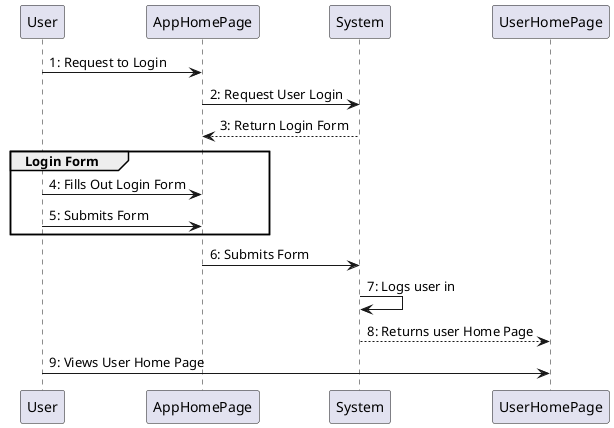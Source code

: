@startuml
       User -> AppHomePage: 1: Request to Login
       AppHomePage -> System: 2: Request User Login

       System --> AppHomePage: 3: Return Login Form
       group Login Form
       User -> AppHomePage: 4: Fills Out Login Form
       User -> AppHomePage: 5: Submits Form
       end
       AppHomePage -> System: 6: Submits Form

       System -> System: 7: Logs user in
       System --> UserHomePage: 8: Returns user Home Page
       User -> UserHomePage: 9: Views User Home Page
@enduml